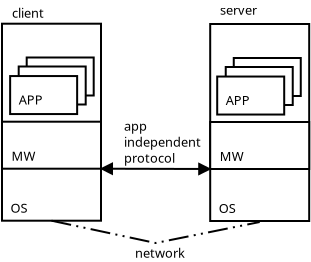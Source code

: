 <?xml version="1.0" encoding="UTF-8"?>
<dia:diagram xmlns:dia="http://www.lysator.liu.se/~alla/dia/">
  <dia:layer name="Hintergrund" visible="true" active="true">
    <dia:object type="Standard - Box" version="0" id="O0">
      <dia:attribute name="obj_pos">
        <dia:point val="4.95,5.1"/>
      </dia:attribute>
      <dia:attribute name="obj_bb">
        <dia:rectangle val="4.9,5.05;9.95,15"/>
      </dia:attribute>
      <dia:attribute name="elem_corner">
        <dia:point val="4.95,5.1"/>
      </dia:attribute>
      <dia:attribute name="elem_width">
        <dia:real val="4.95"/>
      </dia:attribute>
      <dia:attribute name="elem_height">
        <dia:real val="9.85"/>
      </dia:attribute>
      <dia:attribute name="show_background">
        <dia:boolean val="true"/>
      </dia:attribute>
    </dia:object>
    <dia:object type="Standard - Box" version="0" id="O1">
      <dia:attribute name="obj_pos">
        <dia:point val="4.95,10"/>
      </dia:attribute>
      <dia:attribute name="obj_bb">
        <dia:rectangle val="4.9,9.95;9.95,12.4"/>
      </dia:attribute>
      <dia:attribute name="elem_corner">
        <dia:point val="4.95,10"/>
      </dia:attribute>
      <dia:attribute name="elem_width">
        <dia:real val="4.95"/>
      </dia:attribute>
      <dia:attribute name="elem_height">
        <dia:real val="2.35"/>
      </dia:attribute>
      <dia:attribute name="show_background">
        <dia:boolean val="true"/>
      </dia:attribute>
    </dia:object>
    <dia:object type="Standard - Text" version="1" id="O2">
      <dia:attribute name="obj_pos">
        <dia:point val="5.375,14.55"/>
      </dia:attribute>
      <dia:attribute name="obj_bb">
        <dia:rectangle val="5.375,13.91;6.185,14.682"/>
      </dia:attribute>
      <dia:attribute name="text">
        <dia:composite type="text">
          <dia:attribute name="string">
            <dia:string>#OS#</dia:string>
          </dia:attribute>
          <dia:attribute name="font">
            <dia:font family="sans" style="0" name="Helvetica"/>
          </dia:attribute>
          <dia:attribute name="height">
            <dia:real val="0.8"/>
          </dia:attribute>
          <dia:attribute name="pos">
            <dia:point val="5.375,14.55"/>
          </dia:attribute>
          <dia:attribute name="color">
            <dia:color val="#000000"/>
          </dia:attribute>
          <dia:attribute name="alignment">
            <dia:enum val="0"/>
          </dia:attribute>
        </dia:composite>
      </dia:attribute>
      <dia:attribute name="valign">
        <dia:enum val="3"/>
      </dia:attribute>
    </dia:object>
    <dia:object type="Standard - Text" version="1" id="O3">
      <dia:attribute name="obj_pos">
        <dia:point val="5.425,11.95"/>
      </dia:attribute>
      <dia:attribute name="obj_bb">
        <dia:rectangle val="5.425,11.31;6.495,12.082"/>
      </dia:attribute>
      <dia:attribute name="text">
        <dia:composite type="text">
          <dia:attribute name="string">
            <dia:string>#MW#</dia:string>
          </dia:attribute>
          <dia:attribute name="font">
            <dia:font family="sans" style="0" name="Helvetica"/>
          </dia:attribute>
          <dia:attribute name="height">
            <dia:real val="0.8"/>
          </dia:attribute>
          <dia:attribute name="pos">
            <dia:point val="5.425,11.95"/>
          </dia:attribute>
          <dia:attribute name="color">
            <dia:color val="#000000"/>
          </dia:attribute>
          <dia:attribute name="alignment">
            <dia:enum val="0"/>
          </dia:attribute>
        </dia:composite>
      </dia:attribute>
      <dia:attribute name="valign">
        <dia:enum val="3"/>
      </dia:attribute>
    </dia:object>
    <dia:object type="Standard - Box" version="0" id="O4">
      <dia:attribute name="obj_pos">
        <dia:point val="15.36,5.115"/>
      </dia:attribute>
      <dia:attribute name="obj_bb">
        <dia:rectangle val="15.31,5.065;20.36,15.015"/>
      </dia:attribute>
      <dia:attribute name="elem_corner">
        <dia:point val="15.36,5.115"/>
      </dia:attribute>
      <dia:attribute name="elem_width">
        <dia:real val="4.95"/>
      </dia:attribute>
      <dia:attribute name="elem_height">
        <dia:real val="9.85"/>
      </dia:attribute>
      <dia:attribute name="show_background">
        <dia:boolean val="true"/>
      </dia:attribute>
    </dia:object>
    <dia:object type="Standard - Box" version="0" id="O5">
      <dia:attribute name="obj_pos">
        <dia:point val="15.36,10.015"/>
      </dia:attribute>
      <dia:attribute name="obj_bb">
        <dia:rectangle val="15.31,9.965;20.36,12.415"/>
      </dia:attribute>
      <dia:attribute name="elem_corner">
        <dia:point val="15.36,10.015"/>
      </dia:attribute>
      <dia:attribute name="elem_width">
        <dia:real val="4.95"/>
      </dia:attribute>
      <dia:attribute name="elem_height">
        <dia:real val="2.35"/>
      </dia:attribute>
      <dia:attribute name="show_background">
        <dia:boolean val="true"/>
      </dia:attribute>
    </dia:object>
    <dia:object type="Standard - Text" version="1" id="O6">
      <dia:attribute name="obj_pos">
        <dia:point val="15.785,14.565"/>
      </dia:attribute>
      <dia:attribute name="obj_bb">
        <dia:rectangle val="15.785,13.925;16.595,14.697"/>
      </dia:attribute>
      <dia:attribute name="text">
        <dia:composite type="text">
          <dia:attribute name="string">
            <dia:string>#OS#</dia:string>
          </dia:attribute>
          <dia:attribute name="font">
            <dia:font family="sans" style="0" name="Helvetica"/>
          </dia:attribute>
          <dia:attribute name="height">
            <dia:real val="0.8"/>
          </dia:attribute>
          <dia:attribute name="pos">
            <dia:point val="15.785,14.565"/>
          </dia:attribute>
          <dia:attribute name="color">
            <dia:color val="#000000"/>
          </dia:attribute>
          <dia:attribute name="alignment">
            <dia:enum val="0"/>
          </dia:attribute>
        </dia:composite>
      </dia:attribute>
      <dia:attribute name="valign">
        <dia:enum val="3"/>
      </dia:attribute>
    </dia:object>
    <dia:object type="Standard - Text" version="1" id="O7">
      <dia:attribute name="obj_pos">
        <dia:point val="15.835,11.965"/>
      </dia:attribute>
      <dia:attribute name="obj_bb">
        <dia:rectangle val="15.835,11.325;16.905,12.098"/>
      </dia:attribute>
      <dia:attribute name="text">
        <dia:composite type="text">
          <dia:attribute name="string">
            <dia:string>#MW#</dia:string>
          </dia:attribute>
          <dia:attribute name="font">
            <dia:font family="sans" style="0" name="Helvetica"/>
          </dia:attribute>
          <dia:attribute name="height">
            <dia:real val="0.8"/>
          </dia:attribute>
          <dia:attribute name="pos">
            <dia:point val="15.835,11.965"/>
          </dia:attribute>
          <dia:attribute name="color">
            <dia:color val="#000000"/>
          </dia:attribute>
          <dia:attribute name="alignment">
            <dia:enum val="0"/>
          </dia:attribute>
        </dia:composite>
      </dia:attribute>
      <dia:attribute name="valign">
        <dia:enum val="3"/>
      </dia:attribute>
    </dia:object>
    <dia:object type="Standard - ZigZagLine" version="1" id="O8">
      <dia:attribute name="obj_pos">
        <dia:point val="7.425,14.95"/>
      </dia:attribute>
      <dia:attribute name="obj_bb">
        <dia:rectangle val="7.375,14.9;17.885,16.115"/>
      </dia:attribute>
      <dia:attribute name="orth_points">
        <dia:point val="7.425,14.95"/>
        <dia:point val="7.425,16.065"/>
        <dia:point val="17.835,16.065"/>
        <dia:point val="17.835,15.015"/>
      </dia:attribute>
      <dia:attribute name="orth_orient">
        <dia:enum val="1"/>
        <dia:enum val="0"/>
        <dia:enum val="1"/>
      </dia:attribute>
      <dia:attribute name="autorouting">
        <dia:boolean val="true"/>
      </dia:attribute>
      <dia:attribute name="line_style">
        <dia:enum val="3"/>
      </dia:attribute>
      <dia:connections>
        <dia:connection handle="0" to="O0" connection="6"/>
        <dia:connection handle="1" to="O4" connection="8"/>
      </dia:connections>
    </dia:object>
    <dia:object type="Standard - Box" version="0" id="O9">
      <dia:attribute name="obj_pos">
        <dia:point val="6.185,6.79"/>
      </dia:attribute>
      <dia:attribute name="obj_bb">
        <dia:rectangle val="6.135,6.74;9.585,8.74"/>
      </dia:attribute>
      <dia:attribute name="elem_corner">
        <dia:point val="6.185,6.79"/>
      </dia:attribute>
      <dia:attribute name="elem_width">
        <dia:real val="3.35"/>
      </dia:attribute>
      <dia:attribute name="elem_height">
        <dia:real val="1.9"/>
      </dia:attribute>
      <dia:attribute name="show_background">
        <dia:boolean val="true"/>
      </dia:attribute>
    </dia:object>
    <dia:object type="Standard - Box" version="0" id="O10">
      <dia:attribute name="obj_pos">
        <dia:point val="5.785,7.24"/>
      </dia:attribute>
      <dia:attribute name="obj_bb">
        <dia:rectangle val="5.735,7.19;9.185,9.19"/>
      </dia:attribute>
      <dia:attribute name="elem_corner">
        <dia:point val="5.785,7.24"/>
      </dia:attribute>
      <dia:attribute name="elem_width">
        <dia:real val="3.35"/>
      </dia:attribute>
      <dia:attribute name="elem_height">
        <dia:real val="1.9"/>
      </dia:attribute>
      <dia:attribute name="show_background">
        <dia:boolean val="true"/>
      </dia:attribute>
    </dia:object>
    <dia:object type="Standard - Box" version="0" id="O11">
      <dia:attribute name="obj_pos">
        <dia:point val="5.357,7.718"/>
      </dia:attribute>
      <dia:attribute name="obj_bb">
        <dia:rectangle val="5.308,7.668;8.758,9.668"/>
      </dia:attribute>
      <dia:attribute name="elem_corner">
        <dia:point val="5.357,7.718"/>
      </dia:attribute>
      <dia:attribute name="elem_width">
        <dia:real val="3.35"/>
      </dia:attribute>
      <dia:attribute name="elem_height">
        <dia:real val="1.9"/>
      </dia:attribute>
      <dia:attribute name="show_background">
        <dia:boolean val="true"/>
      </dia:attribute>
    </dia:object>
    <dia:object type="Standard - Text" version="1" id="O12">
      <dia:attribute name="obj_pos">
        <dia:point val="5.785,9.14"/>
      </dia:attribute>
      <dia:attribute name="obj_bb">
        <dia:rectangle val="5.785,8.5;6.875,9.273"/>
      </dia:attribute>
      <dia:attribute name="text">
        <dia:composite type="text">
          <dia:attribute name="string">
            <dia:string>#APP#</dia:string>
          </dia:attribute>
          <dia:attribute name="font">
            <dia:font family="sans" style="0" name="Helvetica"/>
          </dia:attribute>
          <dia:attribute name="height">
            <dia:real val="0.8"/>
          </dia:attribute>
          <dia:attribute name="pos">
            <dia:point val="5.785,9.14"/>
          </dia:attribute>
          <dia:attribute name="color">
            <dia:color val="#000000"/>
          </dia:attribute>
          <dia:attribute name="alignment">
            <dia:enum val="0"/>
          </dia:attribute>
        </dia:composite>
      </dia:attribute>
      <dia:attribute name="valign">
        <dia:enum val="3"/>
      </dia:attribute>
      <dia:connections>
        <dia:connection handle="0" to="O10" connection="5"/>
      </dia:connections>
    </dia:object>
    <dia:object type="Standard - Box" version="0" id="O13">
      <dia:attribute name="obj_pos">
        <dia:point val="16.538,6.815"/>
      </dia:attribute>
      <dia:attribute name="obj_bb">
        <dia:rectangle val="16.488,6.765;19.938,8.765"/>
      </dia:attribute>
      <dia:attribute name="elem_corner">
        <dia:point val="16.538,6.815"/>
      </dia:attribute>
      <dia:attribute name="elem_width">
        <dia:real val="3.35"/>
      </dia:attribute>
      <dia:attribute name="elem_height">
        <dia:real val="1.9"/>
      </dia:attribute>
      <dia:attribute name="show_background">
        <dia:boolean val="true"/>
      </dia:attribute>
    </dia:object>
    <dia:object type="Standard - Box" version="0" id="O14">
      <dia:attribute name="obj_pos">
        <dia:point val="16.137,7.265"/>
      </dia:attribute>
      <dia:attribute name="obj_bb">
        <dia:rectangle val="16.087,7.215;19.538,9.215"/>
      </dia:attribute>
      <dia:attribute name="elem_corner">
        <dia:point val="16.137,7.265"/>
      </dia:attribute>
      <dia:attribute name="elem_width">
        <dia:real val="3.35"/>
      </dia:attribute>
      <dia:attribute name="elem_height">
        <dia:real val="1.9"/>
      </dia:attribute>
      <dia:attribute name="show_background">
        <dia:boolean val="true"/>
      </dia:attribute>
    </dia:object>
    <dia:object type="Standard - Box" version="0" id="O15">
      <dia:attribute name="obj_pos">
        <dia:point val="15.71,7.742"/>
      </dia:attribute>
      <dia:attribute name="obj_bb">
        <dia:rectangle val="15.66,7.692;19.11,9.693"/>
      </dia:attribute>
      <dia:attribute name="elem_corner">
        <dia:point val="15.71,7.742"/>
      </dia:attribute>
      <dia:attribute name="elem_width">
        <dia:real val="3.35"/>
      </dia:attribute>
      <dia:attribute name="elem_height">
        <dia:real val="1.9"/>
      </dia:attribute>
      <dia:attribute name="show_background">
        <dia:boolean val="true"/>
      </dia:attribute>
    </dia:object>
    <dia:object type="Standard - Text" version="1" id="O16">
      <dia:attribute name="obj_pos">
        <dia:point val="16.137,9.165"/>
      </dia:attribute>
      <dia:attribute name="obj_bb">
        <dia:rectangle val="16.137,8.525;17.227,9.297"/>
      </dia:attribute>
      <dia:attribute name="text">
        <dia:composite type="text">
          <dia:attribute name="string">
            <dia:string>#APP#</dia:string>
          </dia:attribute>
          <dia:attribute name="font">
            <dia:font family="sans" style="0" name="Helvetica"/>
          </dia:attribute>
          <dia:attribute name="height">
            <dia:real val="0.8"/>
          </dia:attribute>
          <dia:attribute name="pos">
            <dia:point val="16.137,9.165"/>
          </dia:attribute>
          <dia:attribute name="color">
            <dia:color val="#000000"/>
          </dia:attribute>
          <dia:attribute name="alignment">
            <dia:enum val="0"/>
          </dia:attribute>
        </dia:composite>
      </dia:attribute>
      <dia:attribute name="valign">
        <dia:enum val="3"/>
      </dia:attribute>
      <dia:connections>
        <dia:connection handle="0" to="O14" connection="5"/>
      </dia:connections>
    </dia:object>
    <dia:object type="Standard - Line" version="0" id="O17">
      <dia:attribute name="obj_pos">
        <dia:point val="9.9,12.35"/>
      </dia:attribute>
      <dia:attribute name="obj_bb">
        <dia:rectangle val="9.838,12.021;15.422,12.694"/>
      </dia:attribute>
      <dia:attribute name="conn_endpoints">
        <dia:point val="9.9,12.35"/>
        <dia:point val="15.36,12.365"/>
      </dia:attribute>
      <dia:attribute name="numcp">
        <dia:int val="1"/>
      </dia:attribute>
      <dia:attribute name="start_arrow">
        <dia:enum val="3"/>
      </dia:attribute>
      <dia:attribute name="start_arrow_length">
        <dia:real val="0.5"/>
      </dia:attribute>
      <dia:attribute name="start_arrow_width">
        <dia:real val="0.5"/>
      </dia:attribute>
      <dia:attribute name="end_arrow">
        <dia:enum val="3"/>
      </dia:attribute>
      <dia:attribute name="end_arrow_length">
        <dia:real val="0.5"/>
      </dia:attribute>
      <dia:attribute name="end_arrow_width">
        <dia:real val="0.5"/>
      </dia:attribute>
      <dia:connections>
        <dia:connection handle="0" to="O1" connection="7"/>
        <dia:connection handle="1" to="O5" connection="5"/>
      </dia:connections>
    </dia:object>
    <dia:object type="Standard - Text" version="1" id="O18">
      <dia:attribute name="obj_pos">
        <dia:point val="5.45,4.8"/>
      </dia:attribute>
      <dia:attribute name="obj_bb">
        <dia:rectangle val="5.45,4.16;6.95,4.933"/>
      </dia:attribute>
      <dia:attribute name="text">
        <dia:composite type="text">
          <dia:attribute name="string">
            <dia:string>#client#</dia:string>
          </dia:attribute>
          <dia:attribute name="font">
            <dia:font family="sans" style="0" name="Helvetica"/>
          </dia:attribute>
          <dia:attribute name="height">
            <dia:real val="0.8"/>
          </dia:attribute>
          <dia:attribute name="pos">
            <dia:point val="5.45,4.8"/>
          </dia:attribute>
          <dia:attribute name="color">
            <dia:color val="#000000"/>
          </dia:attribute>
          <dia:attribute name="alignment">
            <dia:enum val="0"/>
          </dia:attribute>
        </dia:composite>
      </dia:attribute>
      <dia:attribute name="valign">
        <dia:enum val="3"/>
      </dia:attribute>
    </dia:object>
    <dia:object type="Standard - Text" version="1" id="O19">
      <dia:attribute name="obj_pos">
        <dia:point val="15.85,4.65"/>
      </dia:attribute>
      <dia:attribute name="obj_bb">
        <dia:rectangle val="15.85,4.01;17.59,4.782"/>
      </dia:attribute>
      <dia:attribute name="text">
        <dia:composite type="text">
          <dia:attribute name="string">
            <dia:string>#server#</dia:string>
          </dia:attribute>
          <dia:attribute name="font">
            <dia:font family="sans" style="0" name="Helvetica"/>
          </dia:attribute>
          <dia:attribute name="height">
            <dia:real val="0.8"/>
          </dia:attribute>
          <dia:attribute name="pos">
            <dia:point val="15.85,4.65"/>
          </dia:attribute>
          <dia:attribute name="color">
            <dia:color val="#000000"/>
          </dia:attribute>
          <dia:attribute name="alignment">
            <dia:enum val="0"/>
          </dia:attribute>
        </dia:composite>
      </dia:attribute>
      <dia:attribute name="valign">
        <dia:enum val="3"/>
      </dia:attribute>
    </dia:object>
    <dia:object type="Standard - Text" version="1" id="O20">
      <dia:attribute name="obj_pos">
        <dia:point val="11.6,16.8"/>
      </dia:attribute>
      <dia:attribute name="obj_bb">
        <dia:rectangle val="11.6,16.16;13.883,16.933"/>
      </dia:attribute>
      <dia:attribute name="text">
        <dia:composite type="text">
          <dia:attribute name="string">
            <dia:string>#network#</dia:string>
          </dia:attribute>
          <dia:attribute name="font">
            <dia:font family="sans" style="0" name="Helvetica"/>
          </dia:attribute>
          <dia:attribute name="height">
            <dia:real val="0.8"/>
          </dia:attribute>
          <dia:attribute name="pos">
            <dia:point val="11.6,16.8"/>
          </dia:attribute>
          <dia:attribute name="color">
            <dia:color val="#000000"/>
          </dia:attribute>
          <dia:attribute name="alignment">
            <dia:enum val="0"/>
          </dia:attribute>
        </dia:composite>
      </dia:attribute>
      <dia:attribute name="valign">
        <dia:enum val="3"/>
      </dia:attribute>
    </dia:object>
    <dia:object type="Standard - Text" version="1" id="O21">
      <dia:attribute name="obj_pos">
        <dia:point val="11.05,10.45"/>
      </dia:attribute>
      <dia:attribute name="obj_bb">
        <dia:rectangle val="11.05,9.81;14.562,12.182"/>
      </dia:attribute>
      <dia:attribute name="text">
        <dia:composite type="text">
          <dia:attribute name="string">
            <dia:string>#app
independent
protocol#</dia:string>
          </dia:attribute>
          <dia:attribute name="font">
            <dia:font family="sans" style="0" name="Helvetica"/>
          </dia:attribute>
          <dia:attribute name="height">
            <dia:real val="0.8"/>
          </dia:attribute>
          <dia:attribute name="pos">
            <dia:point val="11.05,10.45"/>
          </dia:attribute>
          <dia:attribute name="color">
            <dia:color val="#000000"/>
          </dia:attribute>
          <dia:attribute name="alignment">
            <dia:enum val="0"/>
          </dia:attribute>
        </dia:composite>
      </dia:attribute>
      <dia:attribute name="valign">
        <dia:enum val="3"/>
      </dia:attribute>
    </dia:object>
  </dia:layer>
</dia:diagram>
